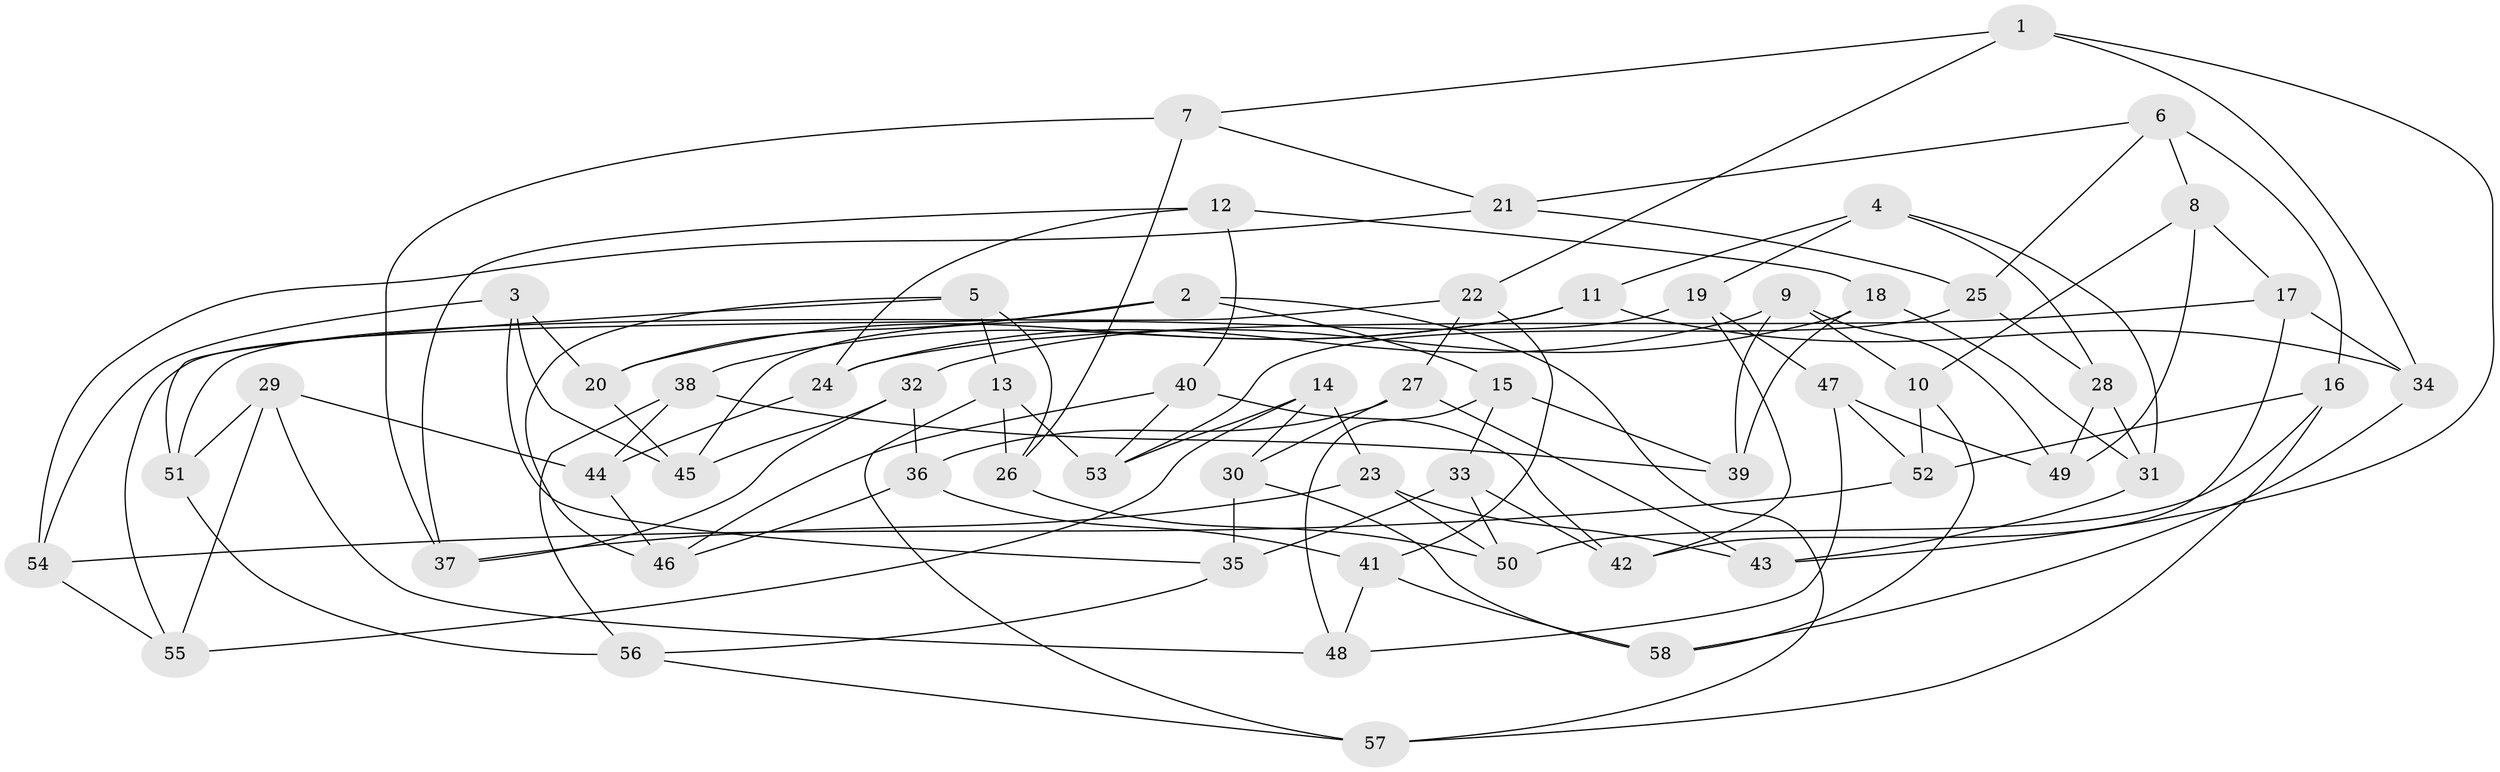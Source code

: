 // coarse degree distribution, {3: 0.1, 4: 0.65, 5: 0.15, 6: 0.05, 8: 0.025, 10: 0.025}
// Generated by graph-tools (version 1.1) at 2025/02/03/04/25 22:02:59]
// undirected, 58 vertices, 116 edges
graph export_dot {
graph [start="1"]
  node [color=gray90,style=filled];
  1;
  2;
  3;
  4;
  5;
  6;
  7;
  8;
  9;
  10;
  11;
  12;
  13;
  14;
  15;
  16;
  17;
  18;
  19;
  20;
  21;
  22;
  23;
  24;
  25;
  26;
  27;
  28;
  29;
  30;
  31;
  32;
  33;
  34;
  35;
  36;
  37;
  38;
  39;
  40;
  41;
  42;
  43;
  44;
  45;
  46;
  47;
  48;
  49;
  50;
  51;
  52;
  53;
  54;
  55;
  56;
  57;
  58;
  1 -- 7;
  1 -- 22;
  1 -- 34;
  1 -- 43;
  2 -- 57;
  2 -- 20;
  2 -- 55;
  2 -- 15;
  3 -- 54;
  3 -- 45;
  3 -- 35;
  3 -- 20;
  4 -- 31;
  4 -- 19;
  4 -- 11;
  4 -- 28;
  5 -- 13;
  5 -- 51;
  5 -- 46;
  5 -- 26;
  6 -- 8;
  6 -- 25;
  6 -- 21;
  6 -- 16;
  7 -- 37;
  7 -- 26;
  7 -- 21;
  8 -- 17;
  8 -- 49;
  8 -- 10;
  9 -- 39;
  9 -- 10;
  9 -- 24;
  9 -- 49;
  10 -- 58;
  10 -- 52;
  11 -- 20;
  11 -- 34;
  11 -- 38;
  12 -- 40;
  12 -- 18;
  12 -- 37;
  12 -- 24;
  13 -- 53;
  13 -- 26;
  13 -- 57;
  14 -- 30;
  14 -- 53;
  14 -- 55;
  14 -- 23;
  15 -- 33;
  15 -- 48;
  15 -- 39;
  16 -- 52;
  16 -- 50;
  16 -- 57;
  17 -- 24;
  17 -- 34;
  17 -- 42;
  18 -- 32;
  18 -- 39;
  18 -- 31;
  19 -- 42;
  19 -- 47;
  19 -- 45;
  20 -- 45;
  21 -- 25;
  21 -- 54;
  22 -- 27;
  22 -- 41;
  22 -- 51;
  23 -- 50;
  23 -- 43;
  23 -- 37;
  24 -- 44;
  25 -- 53;
  25 -- 28;
  26 -- 50;
  27 -- 30;
  27 -- 43;
  27 -- 36;
  28 -- 31;
  28 -- 49;
  29 -- 48;
  29 -- 55;
  29 -- 51;
  29 -- 44;
  30 -- 58;
  30 -- 35;
  31 -- 43;
  32 -- 36;
  32 -- 45;
  32 -- 37;
  33 -- 50;
  33 -- 35;
  33 -- 42;
  34 -- 58;
  35 -- 56;
  36 -- 41;
  36 -- 46;
  38 -- 56;
  38 -- 44;
  38 -- 39;
  40 -- 42;
  40 -- 53;
  40 -- 46;
  41 -- 58;
  41 -- 48;
  44 -- 46;
  47 -- 49;
  47 -- 48;
  47 -- 52;
  51 -- 56;
  52 -- 54;
  54 -- 55;
  56 -- 57;
}

